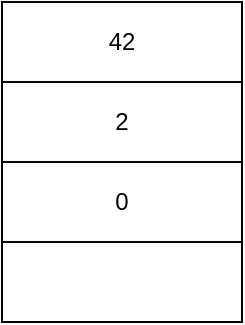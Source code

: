 <mxfile version="24.2.2" type="github">
  <diagram name="Página-1" id="7_RLGMJRFloUMP_7zCKb">
    <mxGraphModel dx="1173" dy="813" grid="1" gridSize="10" guides="1" tooltips="1" connect="1" arrows="1" fold="1" page="1" pageScale="1" pageWidth="827" pageHeight="1169" math="0" shadow="0">
      <root>
        <mxCell id="0" />
        <mxCell id="1" parent="0" />
        <mxCell id="y9TiCDJmt8iGcUQ30kof-1" value="42" style="rounded=0;whiteSpace=wrap;html=1;" vertex="1" parent="1">
          <mxGeometry x="400" y="200" width="120" height="40" as="geometry" />
        </mxCell>
        <mxCell id="y9TiCDJmt8iGcUQ30kof-2" value="2" style="rounded=0;whiteSpace=wrap;html=1;" vertex="1" parent="1">
          <mxGeometry x="400" y="240" width="120" height="40" as="geometry" />
        </mxCell>
        <mxCell id="y9TiCDJmt8iGcUQ30kof-3" value="0" style="rounded=0;whiteSpace=wrap;html=1;" vertex="1" parent="1">
          <mxGeometry x="400" y="280" width="120" height="40" as="geometry" />
        </mxCell>
        <mxCell id="y9TiCDJmt8iGcUQ30kof-4" value="" style="rounded=0;whiteSpace=wrap;html=1;" vertex="1" parent="1">
          <mxGeometry x="400" y="320" width="120" height="40" as="geometry" />
        </mxCell>
      </root>
    </mxGraphModel>
  </diagram>
</mxfile>
